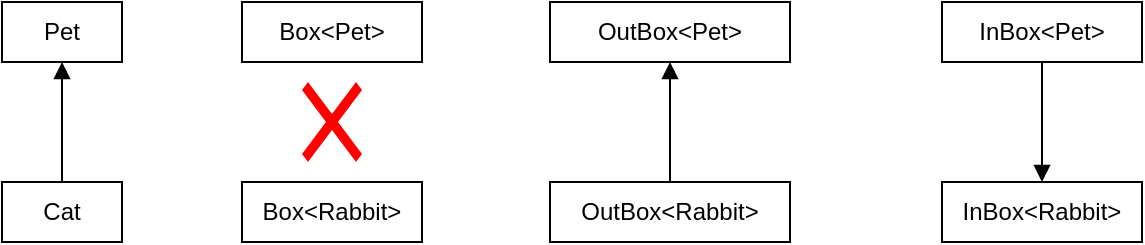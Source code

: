 <mxfile version="24.2.5" type="device">
  <diagram name="페이지-1" id="5EsOMoRzgl08676PP947">
    <mxGraphModel dx="1114" dy="894" grid="1" gridSize="10" guides="1" tooltips="1" connect="1" arrows="1" fold="1" page="1" pageScale="1" pageWidth="827" pageHeight="1169" math="0" shadow="0">
      <root>
        <mxCell id="0" />
        <mxCell id="1" parent="0" />
        <mxCell id="NstqS8dq6hUNOF_ufMb6-1" value="InBox&amp;lt;Rabbit&amp;gt;" style="rounded=0;whiteSpace=wrap;html=1;" vertex="1" parent="1">
          <mxGeometry x="550" y="170" width="100" height="30" as="geometry" />
        </mxCell>
        <mxCell id="NstqS8dq6hUNOF_ufMb6-13" style="edgeStyle=orthogonalEdgeStyle;rounded=0;orthogonalLoop=1;jettySize=auto;html=1;entryX=0.5;entryY=0;entryDx=0;entryDy=0;endArrow=block;endFill=1;" edge="1" parent="1" source="NstqS8dq6hUNOF_ufMb6-2" target="NstqS8dq6hUNOF_ufMb6-1">
          <mxGeometry relative="1" as="geometry" />
        </mxCell>
        <mxCell id="NstqS8dq6hUNOF_ufMb6-2" value="InBox&amp;lt;Pet&amp;gt;" style="rounded=0;whiteSpace=wrap;html=1;" vertex="1" parent="1">
          <mxGeometry x="550" y="80" width="100" height="30" as="geometry" />
        </mxCell>
        <mxCell id="NstqS8dq6hUNOF_ufMb6-3" value="OutBox&amp;lt;Pet&amp;gt;" style="rounded=0;whiteSpace=wrap;html=1;" vertex="1" parent="1">
          <mxGeometry x="354" y="80" width="120" height="30" as="geometry" />
        </mxCell>
        <mxCell id="NstqS8dq6hUNOF_ufMb6-12" style="edgeStyle=orthogonalEdgeStyle;rounded=0;orthogonalLoop=1;jettySize=auto;html=1;entryX=0.5;entryY=1;entryDx=0;entryDy=0;endArrow=block;endFill=1;" edge="1" parent="1" source="NstqS8dq6hUNOF_ufMb6-4" target="NstqS8dq6hUNOF_ufMb6-3">
          <mxGeometry relative="1" as="geometry" />
        </mxCell>
        <mxCell id="NstqS8dq6hUNOF_ufMb6-4" value="OutBox&amp;lt;Rabbit&amp;gt;" style="rounded=0;whiteSpace=wrap;html=1;" vertex="1" parent="1">
          <mxGeometry x="354" y="170" width="120" height="30" as="geometry" />
        </mxCell>
        <mxCell id="NstqS8dq6hUNOF_ufMb6-5" value="Box&amp;lt;Pet&amp;gt;" style="rounded=0;whiteSpace=wrap;html=1;" vertex="1" parent="1">
          <mxGeometry x="200" y="80" width="90" height="30" as="geometry" />
        </mxCell>
        <mxCell id="NstqS8dq6hUNOF_ufMb6-6" value="Pet" style="rounded=0;whiteSpace=wrap;html=1;" vertex="1" parent="1">
          <mxGeometry x="80" y="80" width="60" height="30" as="geometry" />
        </mxCell>
        <mxCell id="NstqS8dq6hUNOF_ufMb6-10" style="edgeStyle=orthogonalEdgeStyle;rounded=0;orthogonalLoop=1;jettySize=auto;html=1;entryX=0.5;entryY=1;entryDx=0;entryDy=0;endArrow=block;endFill=1;" edge="1" parent="1" source="NstqS8dq6hUNOF_ufMb6-7" target="NstqS8dq6hUNOF_ufMb6-6">
          <mxGeometry relative="1" as="geometry" />
        </mxCell>
        <mxCell id="NstqS8dq6hUNOF_ufMb6-7" value="Cat" style="rounded=0;whiteSpace=wrap;html=1;" vertex="1" parent="1">
          <mxGeometry x="80" y="170" width="60" height="30" as="geometry" />
        </mxCell>
        <mxCell id="NstqS8dq6hUNOF_ufMb6-8" value="Box&amp;lt;Rabbit&amp;gt;" style="rounded=0;whiteSpace=wrap;html=1;" vertex="1" parent="1">
          <mxGeometry x="200" y="170" width="90" height="30" as="geometry" />
        </mxCell>
        <mxCell id="NstqS8dq6hUNOF_ufMb6-11" value="" style="shape=mxgraph.mockup.markup.redX;fillColor=#ff0000;html=1;shadow=0;whiteSpace=wrap;strokeColor=none;" vertex="1" parent="1">
          <mxGeometry x="230" y="120" width="30" height="40" as="geometry" />
        </mxCell>
      </root>
    </mxGraphModel>
  </diagram>
</mxfile>
